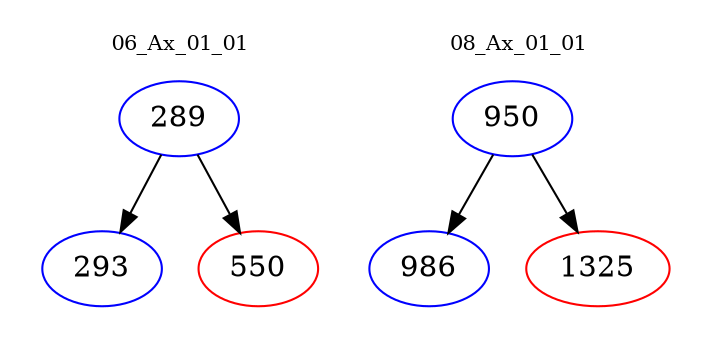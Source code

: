 digraph{
subgraph cluster_0 {
color = white
label = "06_Ax_01_01";
fontsize=10;
T0_289 [label="289", color="blue"]
T0_289 -> T0_293 [color="black"]
T0_293 [label="293", color="blue"]
T0_289 -> T0_550 [color="black"]
T0_550 [label="550", color="red"]
}
subgraph cluster_1 {
color = white
label = "08_Ax_01_01";
fontsize=10;
T1_950 [label="950", color="blue"]
T1_950 -> T1_986 [color="black"]
T1_986 [label="986", color="blue"]
T1_950 -> T1_1325 [color="black"]
T1_1325 [label="1325", color="red"]
}
}
